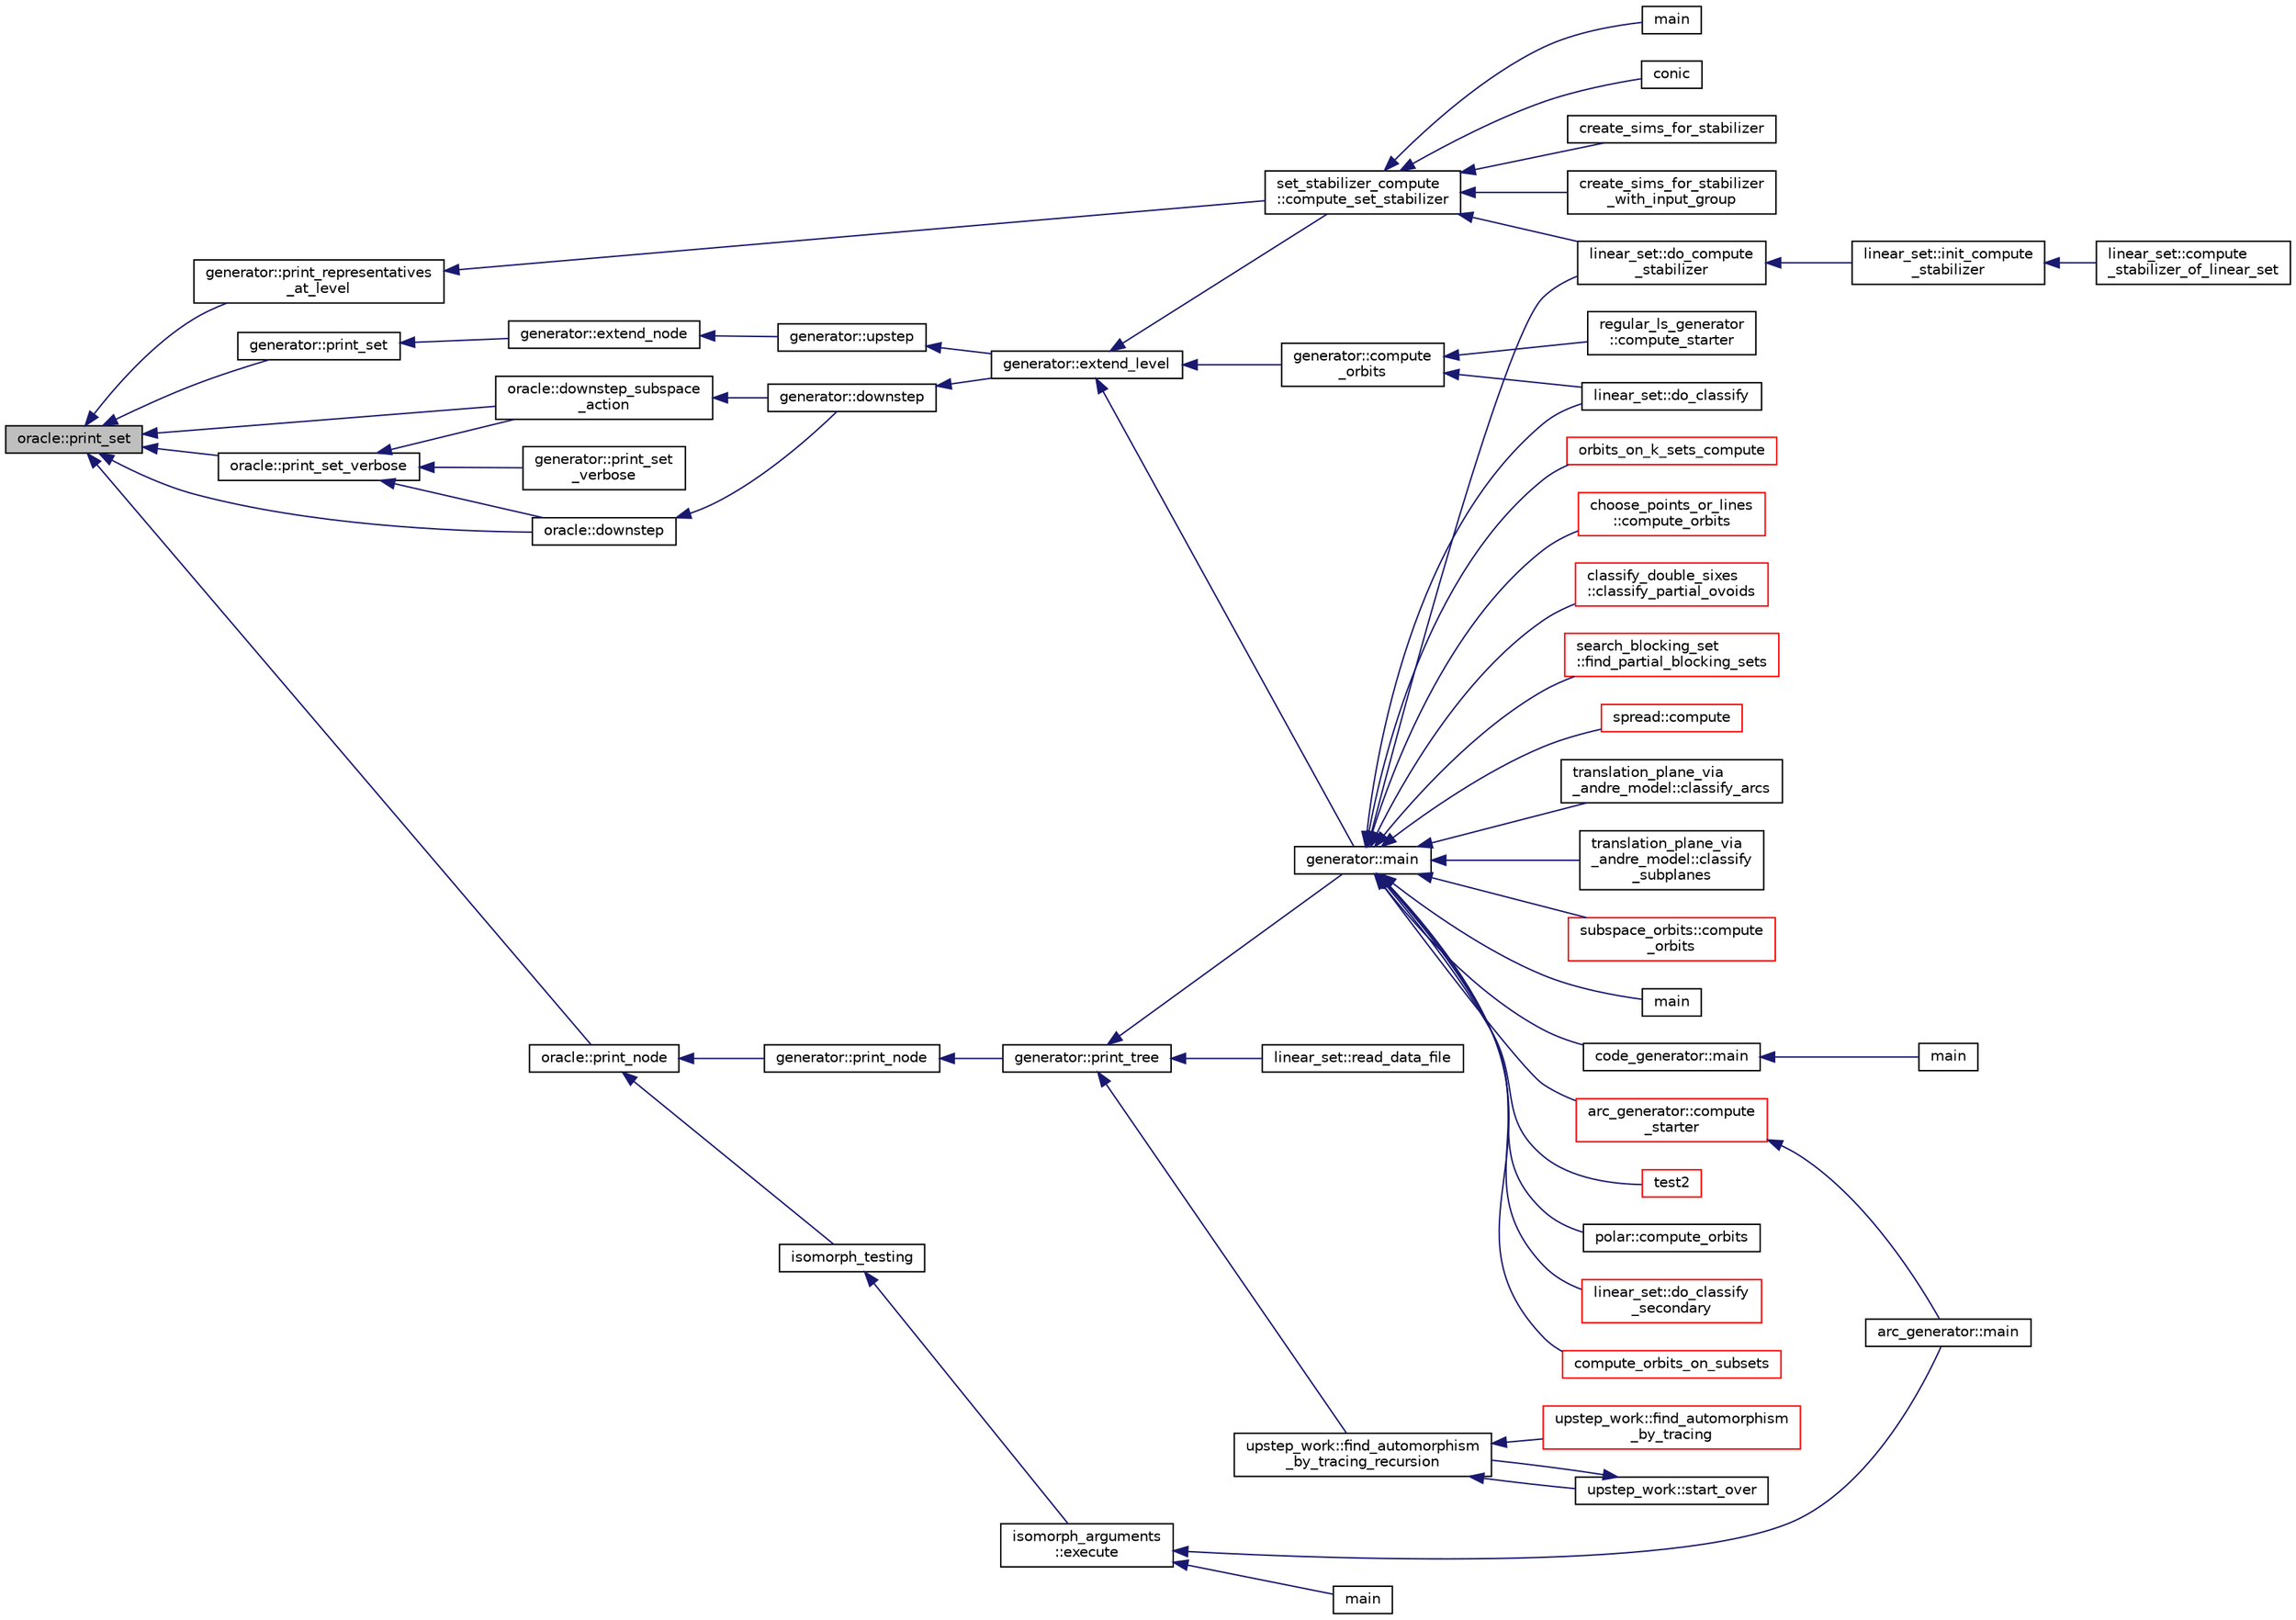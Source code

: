 digraph "oracle::print_set"
{
  edge [fontname="Helvetica",fontsize="10",labelfontname="Helvetica",labelfontsize="10"];
  node [fontname="Helvetica",fontsize="10",shape=record];
  rankdir="LR";
  Node7752 [label="oracle::print_set",height=0.2,width=0.4,color="black", fillcolor="grey75", style="filled", fontcolor="black"];
  Node7752 -> Node7753 [dir="back",color="midnightblue",fontsize="10",style="solid",fontname="Helvetica"];
  Node7753 [label="generator::print_set",height=0.2,width=0.4,color="black", fillcolor="white", style="filled",URL="$d7/d73/classgenerator.html#a6834dd21ab187064c4fb6b8653093605"];
  Node7753 -> Node7754 [dir="back",color="midnightblue",fontsize="10",style="solid",fontname="Helvetica"];
  Node7754 [label="generator::extend_node",height=0.2,width=0.4,color="black", fillcolor="white", style="filled",URL="$d7/d73/classgenerator.html#ac71fa071cf218f54cdd9306a541744ae"];
  Node7754 -> Node7755 [dir="back",color="midnightblue",fontsize="10",style="solid",fontname="Helvetica"];
  Node7755 [label="generator::upstep",height=0.2,width=0.4,color="black", fillcolor="white", style="filled",URL="$d7/d73/classgenerator.html#ae0f2cebdabc821837f633656d7b0fdfe"];
  Node7755 -> Node7756 [dir="back",color="midnightblue",fontsize="10",style="solid",fontname="Helvetica"];
  Node7756 [label="generator::extend_level",height=0.2,width=0.4,color="black", fillcolor="white", style="filled",URL="$d7/d73/classgenerator.html#a91b84d80ccec0cd2136bc221c30e0f8e"];
  Node7756 -> Node7757 [dir="back",color="midnightblue",fontsize="10",style="solid",fontname="Helvetica"];
  Node7757 [label="set_stabilizer_compute\l::compute_set_stabilizer",height=0.2,width=0.4,color="black", fillcolor="white", style="filled",URL="$d8/dc6/classset__stabilizer__compute.html#ad4f92074322e98c7cd0ed5d4f8486b76"];
  Node7757 -> Node7758 [dir="back",color="midnightblue",fontsize="10",style="solid",fontname="Helvetica"];
  Node7758 [label="main",height=0.2,width=0.4,color="black", fillcolor="white", style="filled",URL="$db/d67/test__hyperoval_8_c.html#a3c04138a5bfe5d72780bb7e82a18e627"];
  Node7757 -> Node7759 [dir="back",color="midnightblue",fontsize="10",style="solid",fontname="Helvetica"];
  Node7759 [label="conic",height=0.2,width=0.4,color="black", fillcolor="white", style="filled",URL="$d4/de8/conic_8_c.html#a96def9474b981a9d5831a9b48d85d652"];
  Node7757 -> Node7760 [dir="back",color="midnightblue",fontsize="10",style="solid",fontname="Helvetica"];
  Node7760 [label="linear_set::do_compute\l_stabilizer",height=0.2,width=0.4,color="black", fillcolor="white", style="filled",URL="$dd/d86/classlinear__set.html#ae8f58ded28fb5370f4459cca42b7463b"];
  Node7760 -> Node7761 [dir="back",color="midnightblue",fontsize="10",style="solid",fontname="Helvetica"];
  Node7761 [label="linear_set::init_compute\l_stabilizer",height=0.2,width=0.4,color="black", fillcolor="white", style="filled",URL="$dd/d86/classlinear__set.html#a0cc3eaec1896fdc977b62e94623b055b"];
  Node7761 -> Node7762 [dir="back",color="midnightblue",fontsize="10",style="solid",fontname="Helvetica"];
  Node7762 [label="linear_set::compute\l_stabilizer_of_linear_set",height=0.2,width=0.4,color="black", fillcolor="white", style="filled",URL="$dd/d86/classlinear__set.html#a098a133edfbaae0fd347a69c50bdbee2"];
  Node7757 -> Node7763 [dir="back",color="midnightblue",fontsize="10",style="solid",fontname="Helvetica"];
  Node7763 [label="create_sims_for_stabilizer",height=0.2,width=0.4,color="black", fillcolor="white", style="filled",URL="$d0/d76/tl__algebra__and__number__theory_8h.html#af2c67d225072549409be710ac3cd30f8"];
  Node7757 -> Node7764 [dir="back",color="midnightblue",fontsize="10",style="solid",fontname="Helvetica"];
  Node7764 [label="create_sims_for_stabilizer\l_with_input_group",height=0.2,width=0.4,color="black", fillcolor="white", style="filled",URL="$d0/d76/tl__algebra__and__number__theory_8h.html#af5482567a8d6ba5c2fe593bf6f7f9a0f"];
  Node7756 -> Node7765 [dir="back",color="midnightblue",fontsize="10",style="solid",fontname="Helvetica"];
  Node7765 [label="generator::compute\l_orbits",height=0.2,width=0.4,color="black", fillcolor="white", style="filled",URL="$d7/d73/classgenerator.html#a23989bc20ecaaed39c4119c758367f40"];
  Node7765 -> Node7766 [dir="back",color="midnightblue",fontsize="10",style="solid",fontname="Helvetica"];
  Node7766 [label="regular_ls_generator\l::compute_starter",height=0.2,width=0.4,color="black", fillcolor="white", style="filled",URL="$d2/dd8/classregular__ls__generator.html#aa38907741058694a73194b02ceb4a53d"];
  Node7765 -> Node7767 [dir="back",color="midnightblue",fontsize="10",style="solid",fontname="Helvetica"];
  Node7767 [label="linear_set::do_classify",height=0.2,width=0.4,color="black", fillcolor="white", style="filled",URL="$dd/d86/classlinear__set.html#a3eb2dbce7fa8b71901dfc12f288ddd0c"];
  Node7756 -> Node7768 [dir="back",color="midnightblue",fontsize="10",style="solid",fontname="Helvetica"];
  Node7768 [label="generator::main",height=0.2,width=0.4,color="black", fillcolor="white", style="filled",URL="$d7/d73/classgenerator.html#a01abff8e9f231bf0d82e2e8e0061f242"];
  Node7768 -> Node7769 [dir="back",color="midnightblue",fontsize="10",style="solid",fontname="Helvetica"];
  Node7769 [label="main",height=0.2,width=0.4,color="black", fillcolor="white", style="filled",URL="$d2/d11/codes_8h.html#a217dbf8b442f20279ea00b898af96f52"];
  Node7768 -> Node7770 [dir="back",color="midnightblue",fontsize="10",style="solid",fontname="Helvetica"];
  Node7770 [label="code_generator::main",height=0.2,width=0.4,color="black", fillcolor="white", style="filled",URL="$db/d37/classcode__generator.html#ab3cf3a306e4032c2b471ac95321c599f"];
  Node7770 -> Node7771 [dir="back",color="midnightblue",fontsize="10",style="solid",fontname="Helvetica"];
  Node7771 [label="main",height=0.2,width=0.4,color="black", fillcolor="white", style="filled",URL="$d4/d4f/codes_8_c.html#a217dbf8b442f20279ea00b898af96f52"];
  Node7768 -> Node7772 [dir="back",color="midnightblue",fontsize="10",style="solid",fontname="Helvetica"];
  Node7772 [label="test2",height=0.2,width=0.4,color="red", fillcolor="white", style="filled",URL="$d9/db0/factor__space_8_c.html#a39d73a812e5fd8f1bc111e948368cb10"];
  Node7768 -> Node7774 [dir="back",color="midnightblue",fontsize="10",style="solid",fontname="Helvetica"];
  Node7774 [label="polar::compute_orbits",height=0.2,width=0.4,color="black", fillcolor="white", style="filled",URL="$da/d1c/classpolar.html#ac4c3c4f95d14c74ff4a3ec3f3479a1da"];
  Node7768 -> Node7767 [dir="back",color="midnightblue",fontsize="10",style="solid",fontname="Helvetica"];
  Node7768 -> Node7775 [dir="back",color="midnightblue",fontsize="10",style="solid",fontname="Helvetica"];
  Node7775 [label="linear_set::do_classify\l_secondary",height=0.2,width=0.4,color="red", fillcolor="white", style="filled",URL="$dd/d86/classlinear__set.html#a47eb7f9995f3343abd3bdfbf9a9a9162"];
  Node7768 -> Node7760 [dir="back",color="midnightblue",fontsize="10",style="solid",fontname="Helvetica"];
  Node7768 -> Node7778 [dir="back",color="midnightblue",fontsize="10",style="solid",fontname="Helvetica"];
  Node7778 [label="compute_orbits_on_subsets",height=0.2,width=0.4,color="red", fillcolor="white", style="filled",URL="$d3/d35/snakes__and__ladders__global_8_c.html#af33697aede0480110b1227f727252637"];
  Node7768 -> Node7796 [dir="back",color="midnightblue",fontsize="10",style="solid",fontname="Helvetica"];
  Node7796 [label="orbits_on_k_sets_compute",height=0.2,width=0.4,color="red", fillcolor="white", style="filled",URL="$d3/d35/snakes__and__ladders__global_8_c.html#a96743526b15703539d544499276aaa71"];
  Node7768 -> Node7807 [dir="back",color="midnightblue",fontsize="10",style="solid",fontname="Helvetica"];
  Node7807 [label="arc_generator::compute\l_starter",height=0.2,width=0.4,color="red", fillcolor="white", style="filled",URL="$d4/d21/classarc__generator.html#aad1dcec3a1c302e743d574bd1ac857d9"];
  Node7807 -> Node7806 [dir="back",color="midnightblue",fontsize="10",style="solid",fontname="Helvetica"];
  Node7806 [label="arc_generator::main",height=0.2,width=0.4,color="black", fillcolor="white", style="filled",URL="$d4/d21/classarc__generator.html#ad80140b51b165dad1fe6ab232be7829a"];
  Node7768 -> Node7812 [dir="back",color="midnightblue",fontsize="10",style="solid",fontname="Helvetica"];
  Node7812 [label="choose_points_or_lines\l::compute_orbits",height=0.2,width=0.4,color="red", fillcolor="white", style="filled",URL="$d6/d75/classchoose__points__or__lines.html#adc353e2d41dc8a39563322c8cdd85f61"];
  Node7768 -> Node7814 [dir="back",color="midnightblue",fontsize="10",style="solid",fontname="Helvetica"];
  Node7814 [label="classify_double_sixes\l::classify_partial_ovoids",height=0.2,width=0.4,color="red", fillcolor="white", style="filled",URL="$dd/d23/classclassify__double__sixes.html#a2253fca143a0e8a3e39655eb05668ae9"];
  Node7768 -> Node7816 [dir="back",color="midnightblue",fontsize="10",style="solid",fontname="Helvetica"];
  Node7816 [label="search_blocking_set\l::find_partial_blocking_sets",height=0.2,width=0.4,color="red", fillcolor="white", style="filled",URL="$dc/d36/classsearch__blocking__set.html#ad3fdb3d356db75a02c406bc9d4e9e9b6"];
  Node7768 -> Node7818 [dir="back",color="midnightblue",fontsize="10",style="solid",fontname="Helvetica"];
  Node7818 [label="spread::compute",height=0.2,width=0.4,color="red", fillcolor="white", style="filled",URL="$da/dc1/classspread.html#a9674466d3e03b8dad79882299c638a21"];
  Node7768 -> Node7820 [dir="back",color="midnightblue",fontsize="10",style="solid",fontname="Helvetica"];
  Node7820 [label="translation_plane_via\l_andre_model::classify_arcs",height=0.2,width=0.4,color="black", fillcolor="white", style="filled",URL="$d1/dcc/classtranslation__plane__via__andre__model.html#ac8f002e812a8b152d41e806688601c5e"];
  Node7768 -> Node7821 [dir="back",color="midnightblue",fontsize="10",style="solid",fontname="Helvetica"];
  Node7821 [label="translation_plane_via\l_andre_model::classify\l_subplanes",height=0.2,width=0.4,color="black", fillcolor="white", style="filled",URL="$d1/dcc/classtranslation__plane__via__andre__model.html#a794fefa95f0a7f7b887133375988ee55"];
  Node7768 -> Node7822 [dir="back",color="midnightblue",fontsize="10",style="solid",fontname="Helvetica"];
  Node7822 [label="subspace_orbits::compute\l_orbits",height=0.2,width=0.4,color="red", fillcolor="white", style="filled",URL="$d2/d9f/classsubspace__orbits.html#a2778f8d49cde1675de1ef6acfe180b63"];
  Node7752 -> Node7824 [dir="back",color="midnightblue",fontsize="10",style="solid",fontname="Helvetica"];
  Node7824 [label="generator::print_representatives\l_at_level",height=0.2,width=0.4,color="black", fillcolor="white", style="filled",URL="$d7/d73/classgenerator.html#ad9d7823a4d09ba2a401a9ac2e4884f53"];
  Node7824 -> Node7757 [dir="back",color="midnightblue",fontsize="10",style="solid",fontname="Helvetica"];
  Node7752 -> Node7825 [dir="back",color="midnightblue",fontsize="10",style="solid",fontname="Helvetica"];
  Node7825 [label="oracle::print_set_verbose",height=0.2,width=0.4,color="black", fillcolor="white", style="filled",URL="$d7/da7/classoracle.html#ab0456da7b7a451650ca11f21b648a091"];
  Node7825 -> Node7826 [dir="back",color="midnightblue",fontsize="10",style="solid",fontname="Helvetica"];
  Node7826 [label="generator::print_set\l_verbose",height=0.2,width=0.4,color="black", fillcolor="white", style="filled",URL="$d7/d73/classgenerator.html#a223818691e87880f6874244e3c129f34"];
  Node7825 -> Node7827 [dir="back",color="midnightblue",fontsize="10",style="solid",fontname="Helvetica"];
  Node7827 [label="oracle::downstep",height=0.2,width=0.4,color="black", fillcolor="white", style="filled",URL="$d7/da7/classoracle.html#a4fbc6710b45e5af5c2fb5bc3aa6d3bb1"];
  Node7827 -> Node7828 [dir="back",color="midnightblue",fontsize="10",style="solid",fontname="Helvetica"];
  Node7828 [label="generator::downstep",height=0.2,width=0.4,color="black", fillcolor="white", style="filled",URL="$d7/d73/classgenerator.html#ad90bc284af0b5f5beae960a0bd7a5b43"];
  Node7828 -> Node7756 [dir="back",color="midnightblue",fontsize="10",style="solid",fontname="Helvetica"];
  Node7825 -> Node7829 [dir="back",color="midnightblue",fontsize="10",style="solid",fontname="Helvetica"];
  Node7829 [label="oracle::downstep_subspace\l_action",height=0.2,width=0.4,color="black", fillcolor="white", style="filled",URL="$d7/da7/classoracle.html#a26f568b84b1ca2c24f619278ac88c407"];
  Node7829 -> Node7828 [dir="back",color="midnightblue",fontsize="10",style="solid",fontname="Helvetica"];
  Node7752 -> Node7830 [dir="back",color="midnightblue",fontsize="10",style="solid",fontname="Helvetica"];
  Node7830 [label="oracle::print_node",height=0.2,width=0.4,color="black", fillcolor="white", style="filled",URL="$d7/da7/classoracle.html#a8df91a7021b0e44a5c535515aa9c2062"];
  Node7830 -> Node7831 [dir="back",color="midnightblue",fontsize="10",style="solid",fontname="Helvetica"];
  Node7831 [label="generator::print_node",height=0.2,width=0.4,color="black", fillcolor="white", style="filled",URL="$d7/d73/classgenerator.html#a1e3711f29fa53013750b2009e549ba49"];
  Node7831 -> Node7832 [dir="back",color="midnightblue",fontsize="10",style="solid",fontname="Helvetica"];
  Node7832 [label="generator::print_tree",height=0.2,width=0.4,color="black", fillcolor="white", style="filled",URL="$d7/d73/classgenerator.html#a4d50a3584d53209baf2bf7d7b9ba31f8"];
  Node7832 -> Node7833 [dir="back",color="midnightblue",fontsize="10",style="solid",fontname="Helvetica"];
  Node7833 [label="linear_set::read_data_file",height=0.2,width=0.4,color="black", fillcolor="white", style="filled",URL="$dd/d86/classlinear__set.html#a9a5cd28cc81be7ee41002b2e3114c2cb"];
  Node7832 -> Node7768 [dir="back",color="midnightblue",fontsize="10",style="solid",fontname="Helvetica"];
  Node7832 -> Node7834 [dir="back",color="midnightblue",fontsize="10",style="solid",fontname="Helvetica"];
  Node7834 [label="upstep_work::find_automorphism\l_by_tracing_recursion",height=0.2,width=0.4,color="black", fillcolor="white", style="filled",URL="$d2/dd6/classupstep__work.html#a621a83906c4c31d4de34963f6eaa668d"];
  Node7834 -> Node7835 [dir="back",color="midnightblue",fontsize="10",style="solid",fontname="Helvetica"];
  Node7835 [label="upstep_work::find_automorphism\l_by_tracing",height=0.2,width=0.4,color="red", fillcolor="white", style="filled",URL="$d2/dd6/classupstep__work.html#afc13566dbd0f53823ae1c6629f00075d"];
  Node7834 -> Node7841 [dir="back",color="midnightblue",fontsize="10",style="solid",fontname="Helvetica"];
  Node7841 [label="upstep_work::start_over",height=0.2,width=0.4,color="black", fillcolor="white", style="filled",URL="$d2/dd6/classupstep__work.html#ad1eba8d53528a3a0277041883a5724c3"];
  Node7841 -> Node7834 [dir="back",color="midnightblue",fontsize="10",style="solid",fontname="Helvetica"];
  Node7830 -> Node7842 [dir="back",color="midnightblue",fontsize="10",style="solid",fontname="Helvetica"];
  Node7842 [label="isomorph_testing",height=0.2,width=0.4,color="black", fillcolor="white", style="filled",URL="$d4/d7e/isomorph__global_8_c.html#a5a73cbe9f89c4727f086482ee2d238f9"];
  Node7842 -> Node7804 [dir="back",color="midnightblue",fontsize="10",style="solid",fontname="Helvetica"];
  Node7804 [label="isomorph_arguments\l::execute",height=0.2,width=0.4,color="black", fillcolor="white", style="filled",URL="$d5/de4/classisomorph__arguments.html#aa85e472d14906abdd5672dc66027583e"];
  Node7804 -> Node7805 [dir="back",color="midnightblue",fontsize="10",style="solid",fontname="Helvetica"];
  Node7805 [label="main",height=0.2,width=0.4,color="black", fillcolor="white", style="filled",URL="$d1/d5e/blt__main_8_c.html#a217dbf8b442f20279ea00b898af96f52"];
  Node7804 -> Node7806 [dir="back",color="midnightblue",fontsize="10",style="solid",fontname="Helvetica"];
  Node7752 -> Node7827 [dir="back",color="midnightblue",fontsize="10",style="solid",fontname="Helvetica"];
  Node7752 -> Node7829 [dir="back",color="midnightblue",fontsize="10",style="solid",fontname="Helvetica"];
}
